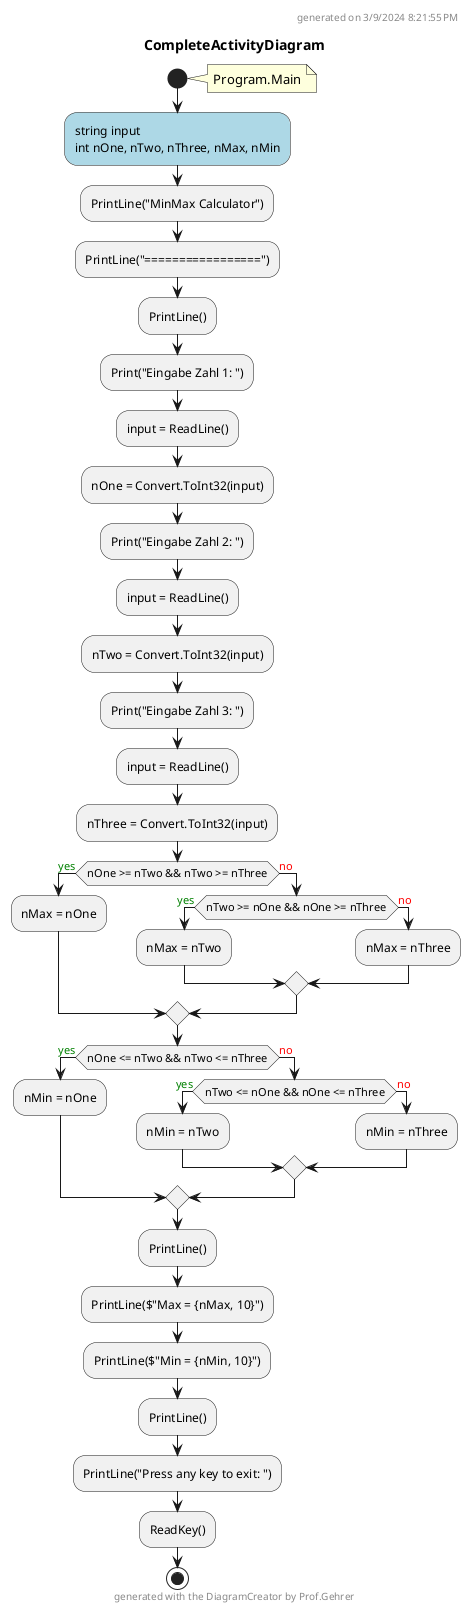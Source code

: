 @startuml CompleteActivityDiagram
header
generated on 3/9/2024 8:21:55 PM
end header
title CompleteActivityDiagram
start
note right:  Program.Main
#LightBlue:string input
int nOne, nTwo, nThree, nMax, nMin;
:PrintLine("MinMax Calculator");
:PrintLine("=================");
:PrintLine();
:Print("Eingabe Zahl 1: ");
:input = ReadLine();
:nOne = Convert.ToInt32(input);
:Print("Eingabe Zahl 2: ");
:input = ReadLine();
:nTwo = Convert.ToInt32(input);
:Print("Eingabe Zahl 3: ");
:input = ReadLine();
:nThree = Convert.ToInt32(input);
if (nOne >= nTwo && nTwo >= nThree) then (<color:green>yes)
    :nMax = nOne;
  else (<color:red>no)
    if (nTwo >= nOne && nOne >= nThree) then (<color:green>yes)
        :nMax = nTwo;
      else (<color:red>no)
          :nMax = nThree;
    endif
endif
if (nOne <= nTwo && nTwo <= nThree) then (<color:green>yes)
    :nMin = nOne;
  else (<color:red>no)
    if (nTwo <= nOne && nOne <= nThree) then (<color:green>yes)
        :nMin = nTwo;
      else (<color:red>no)
          :nMin = nThree;
    endif
endif
:PrintLine();
:PrintLine($"Max = {nMax, 10}");
:PrintLine($"Min = {nMin, 10}");
:PrintLine();
:PrintLine("Press any key to exit: ");
:ReadKey();
footer
generated with the DiagramCreator by Prof.Gehrer
end footer
stop
footer
generated with the DiagramCreator by Prof.Gehrer
end footer
@enduml
